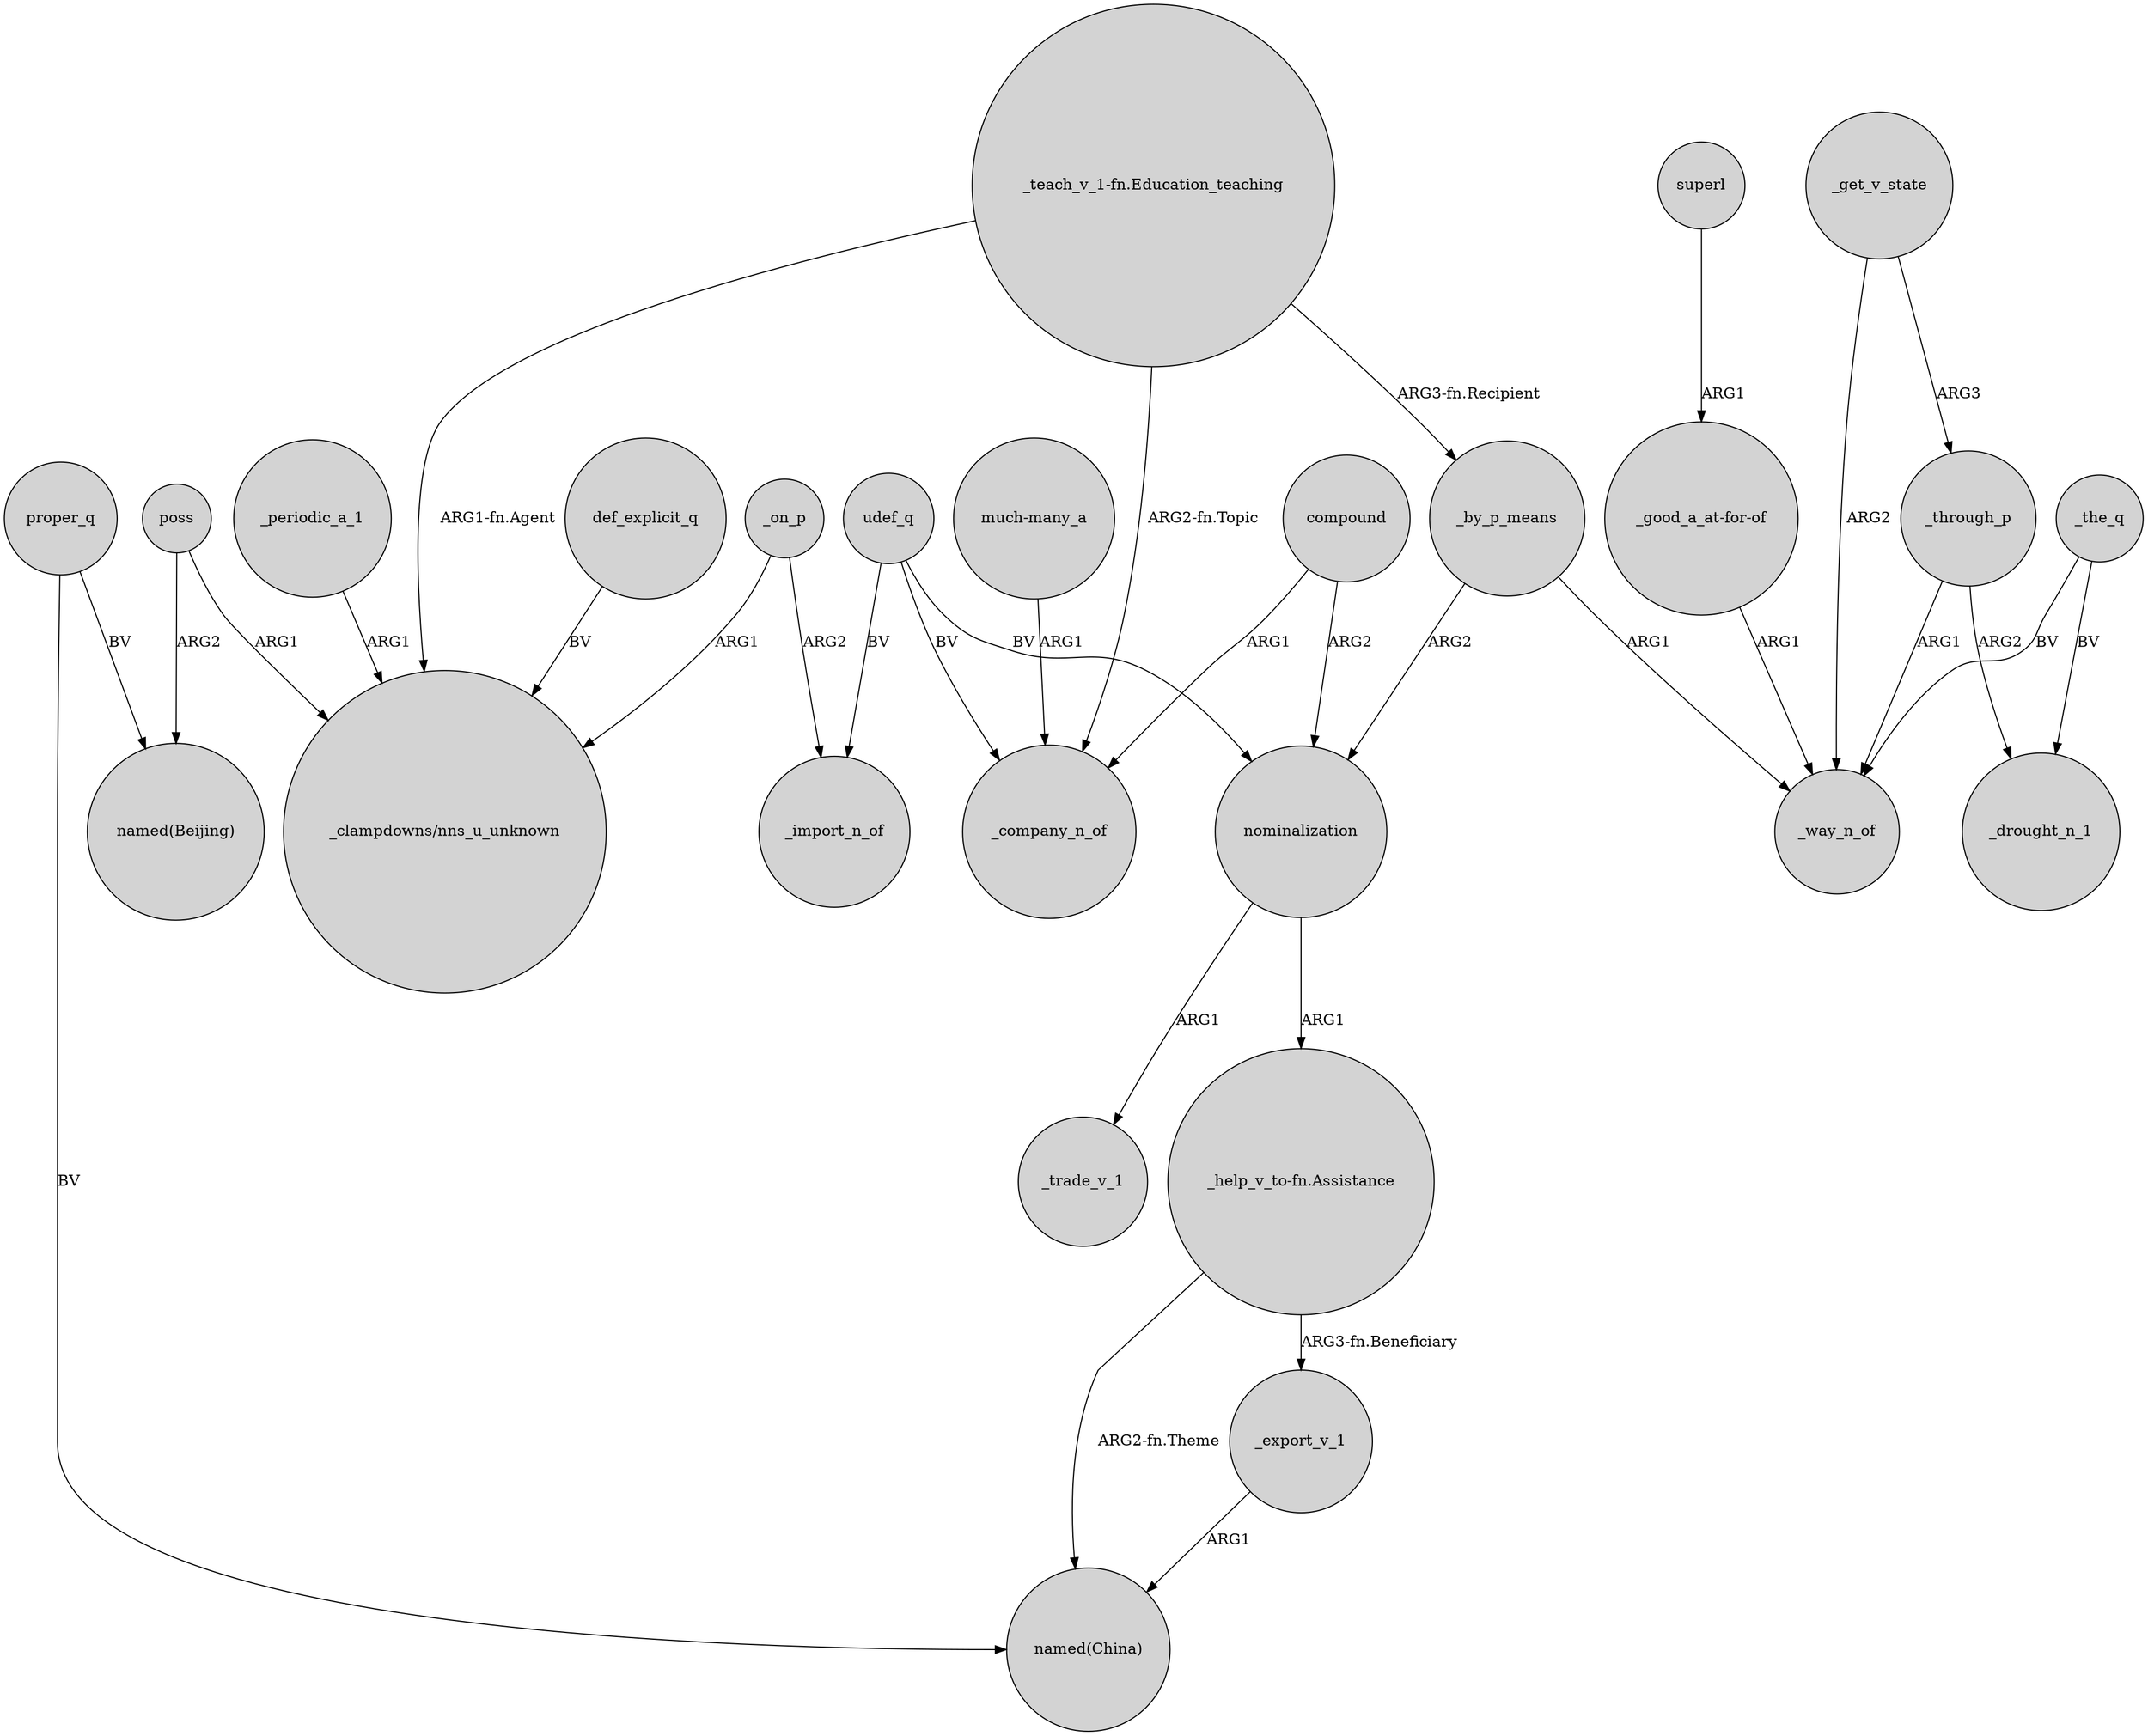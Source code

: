 digraph {
	node [shape=circle style=filled]
	"_help_v_to-fn.Assistance" -> "named(China)" [label="ARG2-fn.Theme"]
	"_teach_v_1-fn.Education_teaching" -> "_clampdowns/nns_u_unknown" [label="ARG1-fn.Agent"]
	_by_p_means -> nominalization [label=ARG2]
	_through_p -> _drought_n_1 [label=ARG2]
	poss -> "named(Beijing)" [label=ARG2]
	"_teach_v_1-fn.Education_teaching" -> _by_p_means [label="ARG3-fn.Recipient"]
	def_explicit_q -> "_clampdowns/nns_u_unknown" [label=BV]
	_the_q -> _way_n_of [label=BV]
	_by_p_means -> _way_n_of [label=ARG1]
	compound -> nominalization [label=ARG2]
	nominalization -> "_help_v_to-fn.Assistance" [label=ARG1]
	"_good_a_at-for-of" -> _way_n_of [label=ARG1]
	nominalization -> _trade_v_1 [label=ARG1]
	poss -> "_clampdowns/nns_u_unknown" [label=ARG1]
	_periodic_a_1 -> "_clampdowns/nns_u_unknown" [label=ARG1]
	_get_v_state -> _through_p [label=ARG3]
	_on_p -> "_clampdowns/nns_u_unknown" [label=ARG1]
	compound -> _company_n_of [label=ARG1]
	"much-many_a" -> _company_n_of [label=ARG1]
	_get_v_state -> _way_n_of [label=ARG2]
	_export_v_1 -> "named(China)" [label=ARG1]
	superl -> "_good_a_at-for-of" [label=ARG1]
	udef_q -> nominalization [label=BV]
	_through_p -> _way_n_of [label=ARG1]
	udef_q -> _import_n_of [label=BV]
	proper_q -> "named(China)" [label=BV]
	"_help_v_to-fn.Assistance" -> _export_v_1 [label="ARG3-fn.Beneficiary"]
	_on_p -> _import_n_of [label=ARG2]
	udef_q -> _company_n_of [label=BV]
	_the_q -> _drought_n_1 [label=BV]
	"_teach_v_1-fn.Education_teaching" -> _company_n_of [label="ARG2-fn.Topic"]
	proper_q -> "named(Beijing)" [label=BV]
}
